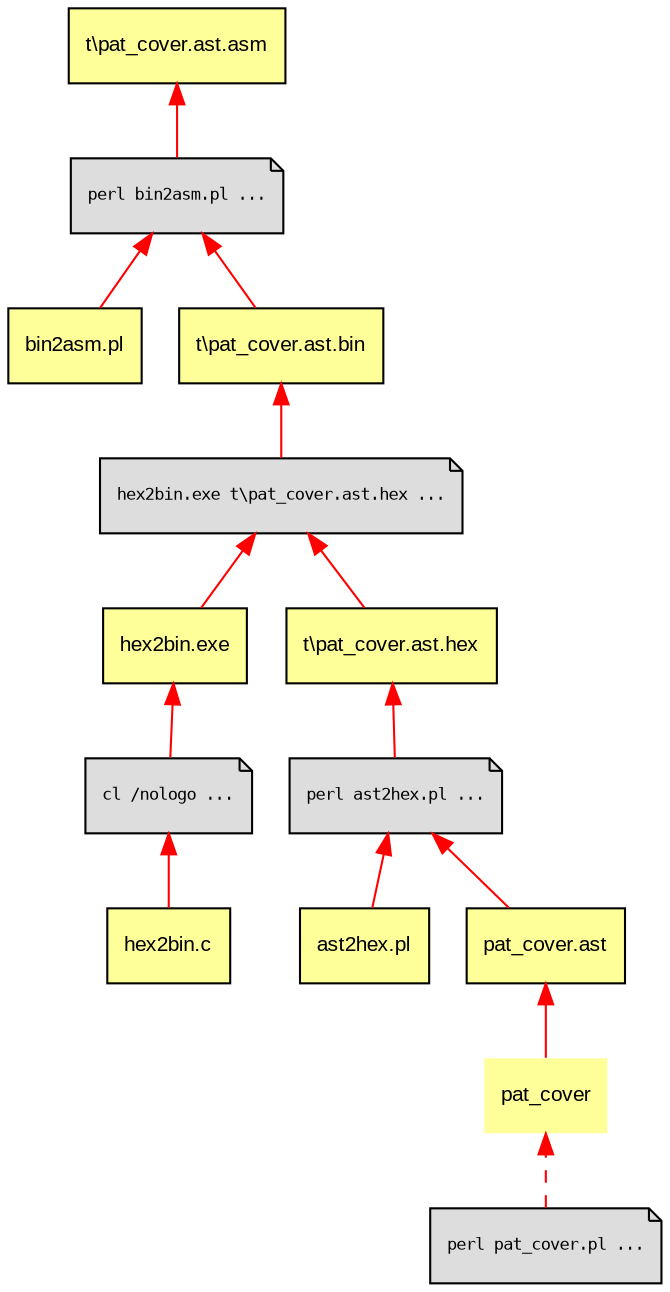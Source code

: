 digraph "t\pat_cover.ast.asm" {
	graph [rankdir=BT, ratio=auto];
	node [label="\N", fillcolor="#ffff99", fontname=Arial, fontsize=10, shape=box, style=filled];
	edge [color=red];
	node1 [label="t\\pat_cover.ast.asm"];
	node2 [label="perl bin2asm.pl ...\l", fillcolor="#dddddd", fontname=Monospace, fontsize=8, shape=note];
	node3 [label="bin2asm.pl"];
	node4 [label="t\\pat_cover.ast.bin"];
	node5 [label="hex2bin.exe t\\pat_cover.ast.hex ...\l", fillcolor="#dddddd", fontname=Monospace, fontsize=8, shape=note];
	node6 [label="hex2bin.exe"];
	node7 [label="cl /nologo ...\l", fillcolor="#dddddd", fontname=Monospace, fontsize=8, shape=note];
	node8 [label="hex2bin.c"];
	node9 [label="t\\pat_cover.ast.hex"];
	node10 [label="perl ast2hex.pl ...\l", fillcolor="#dddddd", fontname=Monospace, fontsize=8, shape=note];
	node11 [label="ast2hex.pl"];
	node12 [label="pat_cover.ast"];
	pat_cover [label=pat_cover, shape=plaintext];
	node13 [label="perl pat_cover.pl ...\l", fillcolor="#dddddd", fontname=Monospace, fontsize=8, shape=note];
	node2 -> node1;
	node5 -> node4;
	node7 -> node6;
	node10 -> node9;
	node13 -> pat_cover [style=dashed];
	node11 -> node10;
	node3 -> node2;
	node8 -> node7;
	node6 -> node5;
	pat_cover -> node12;
	node12 -> node10;
	node4 -> node2;
	node9 -> node5;
}
